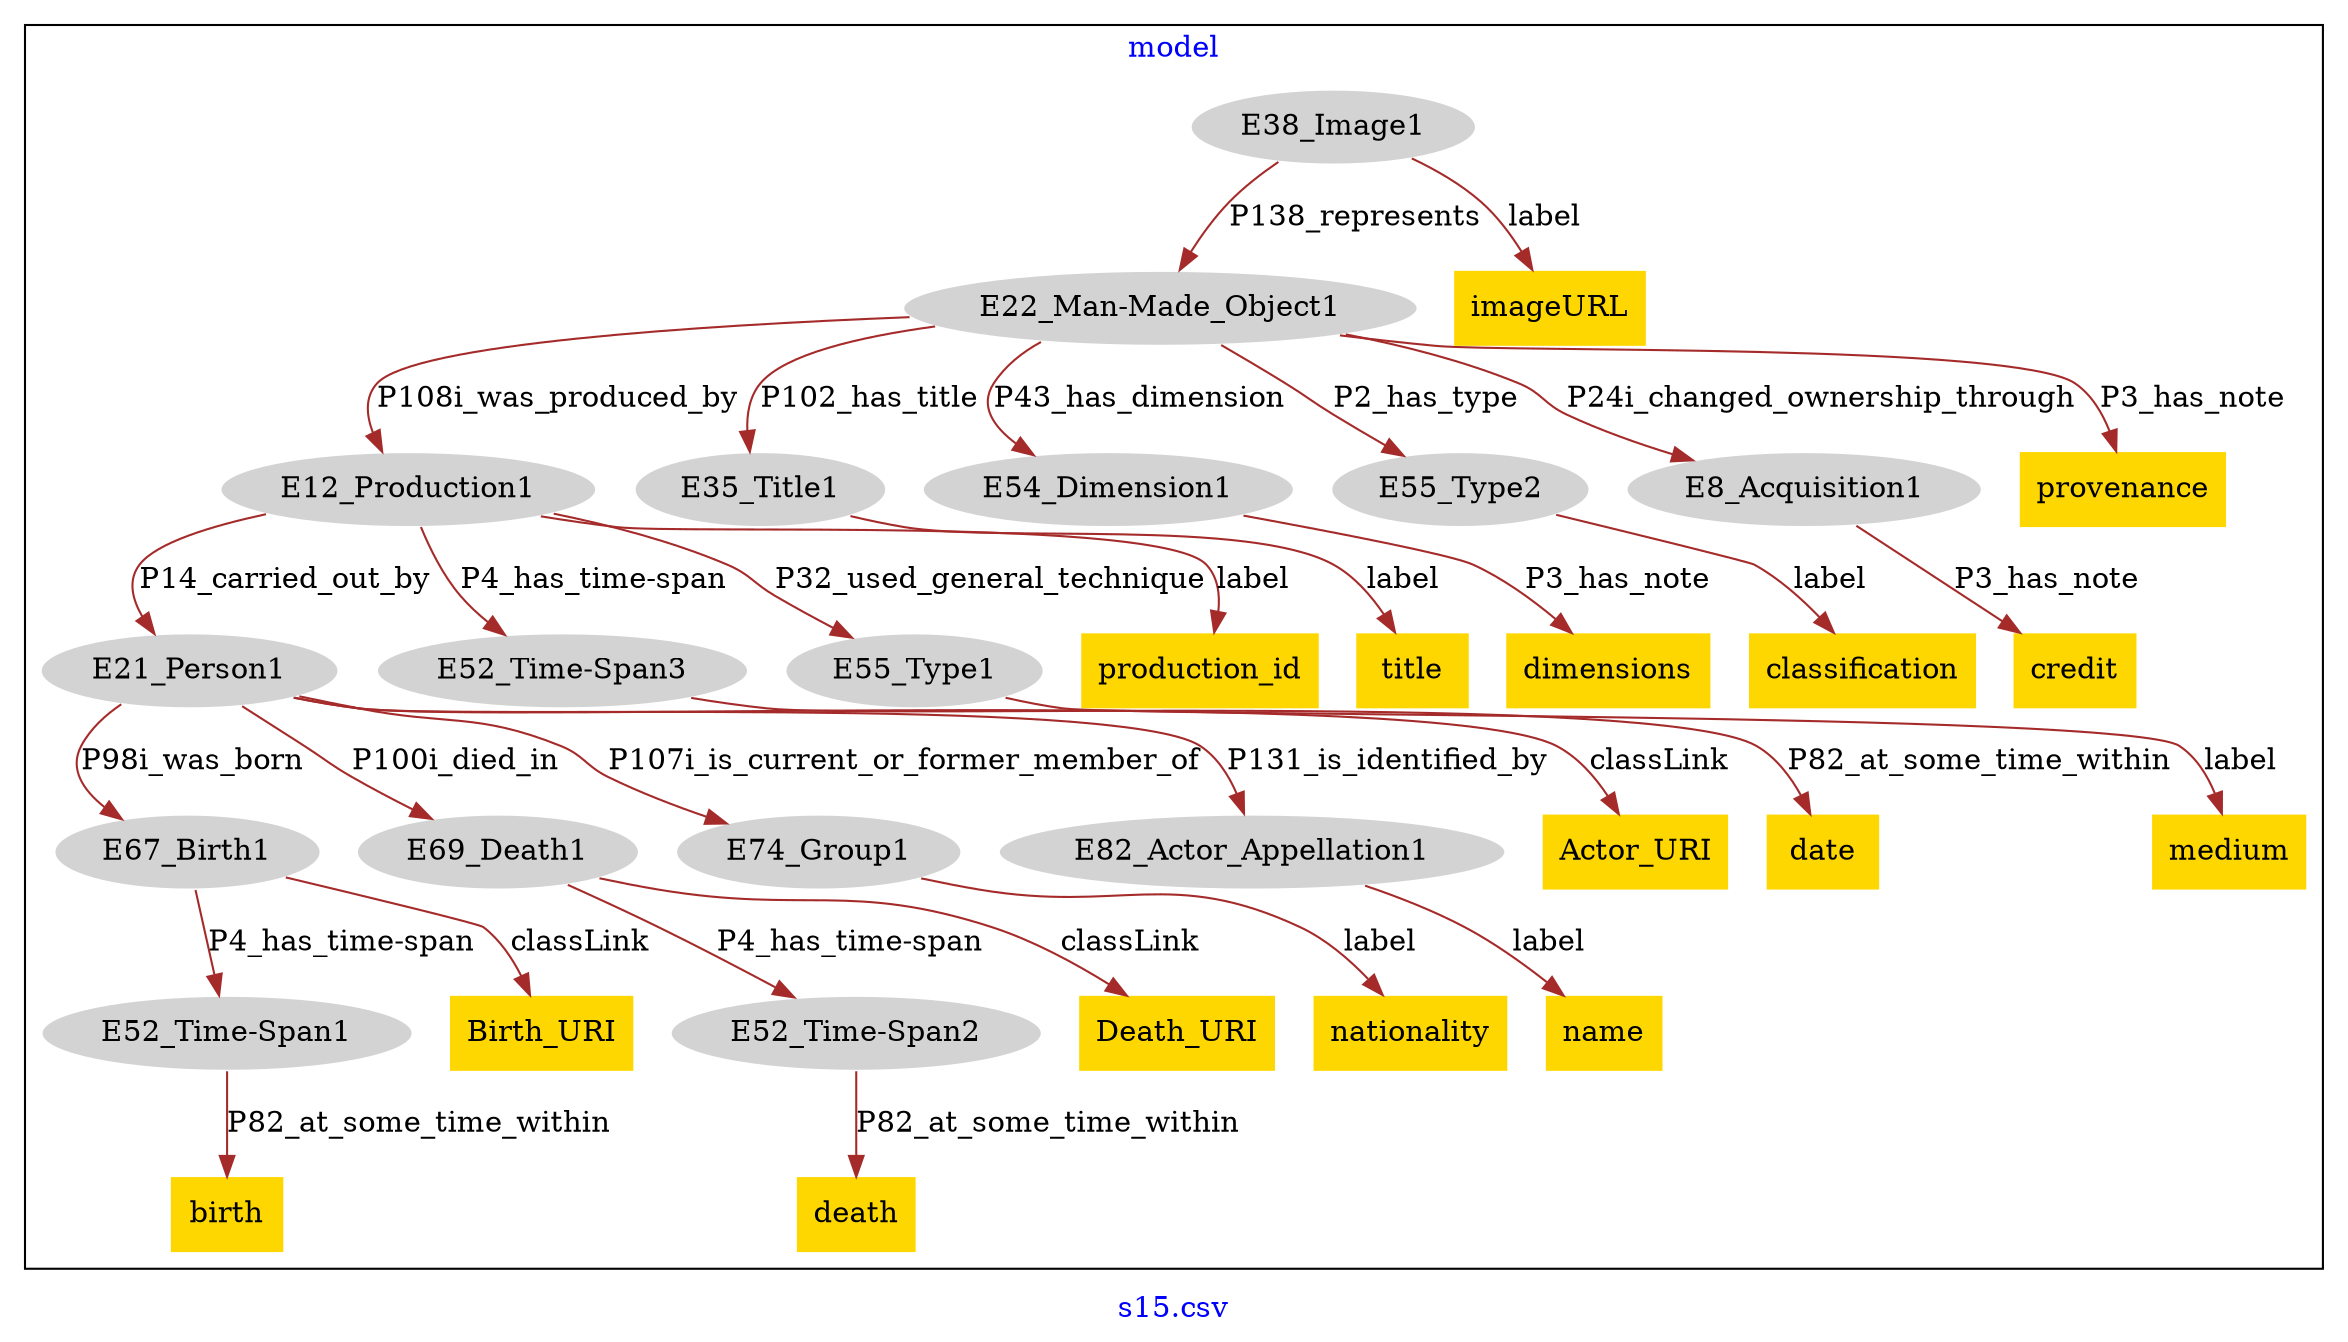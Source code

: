 digraph n0 {
fontcolor="blue"
remincross="true"
label="s15.csv"
subgraph cluster {
label="model"
n2[style="filled",color="white",fillcolor="lightgray",label="E12_Production1"];
n3[style="filled",color="white",fillcolor="lightgray",label="E21_Person1"];
n4[style="filled",color="white",fillcolor="lightgray",label="E52_Time-Span3"];
n5[style="filled",color="white",fillcolor="lightgray",label="E55_Type1"];
n6[style="filled",color="white",fillcolor="lightgray",label="E67_Birth1"];
n7[style="filled",color="white",fillcolor="lightgray",label="E69_Death1"];
n8[style="filled",color="white",fillcolor="lightgray",label="E74_Group1"];
n9[style="filled",color="white",fillcolor="lightgray",label="E82_Actor_Appellation1"];
n10[style="filled",color="white",fillcolor="lightgray",label="E22_Man-Made_Object1"];
n11[style="filled",color="white",fillcolor="lightgray",label="E35_Title1"];
n12[style="filled",color="white",fillcolor="lightgray",label="E54_Dimension1"];
n13[style="filled",color="white",fillcolor="lightgray",label="E55_Type2"];
n14[style="filled",color="white",fillcolor="lightgray",label="E8_Acquisition1"];
n15[style="filled",color="white",fillcolor="lightgray",label="E38_Image1"];
n16[style="filled",color="white",fillcolor="lightgray",label="E52_Time-Span1"];
n17[style="filled",color="white",fillcolor="lightgray",label="E52_Time-Span2"];
n18[shape="plaintext",style="filled",fillcolor="gold",label="birth"];
n19[shape="plaintext",style="filled",fillcolor="gold",label="death"];
n20[shape="plaintext",style="filled",fillcolor="gold",label="date"];
n21[shape="plaintext",style="filled",fillcolor="gold",label="medium"];
n22[shape="plaintext",style="filled",fillcolor="gold",label="Birth_URI"];
n23[shape="plaintext",style="filled",fillcolor="gold",label="dimensions"];
n24[shape="plaintext",style="filled",fillcolor="gold",label="Death_URI"];
n25[shape="plaintext",style="filled",fillcolor="gold",label="classification"];
n26[shape="plaintext",style="filled",fillcolor="gold",label="credit"];
n27[shape="plaintext",style="filled",fillcolor="gold",label="imageURL"];
n28[shape="plaintext",style="filled",fillcolor="gold",label="provenance"];
n29[shape="plaintext",style="filled",fillcolor="gold",label="title"];
n30[shape="plaintext",style="filled",fillcolor="gold",label="production_id"];
n31[shape="plaintext",style="filled",fillcolor="gold",label="name"];
n32[shape="plaintext",style="filled",fillcolor="gold",label="nationality"];
n33[shape="plaintext",style="filled",fillcolor="gold",label="Actor_URI"];
}
n2 -> n3[color="brown",fontcolor="black",label="P14_carried_out_by"]
n2 -> n4[color="brown",fontcolor="black",label="P4_has_time-span"]
n2 -> n5[color="brown",fontcolor="black",label="P32_used_general_technique"]
n3 -> n6[color="brown",fontcolor="black",label="P98i_was_born"]
n3 -> n7[color="brown",fontcolor="black",label="P100i_died_in"]
n3 -> n8[color="brown",fontcolor="black",label="P107i_is_current_or_former_member_of"]
n3 -> n9[color="brown",fontcolor="black",label="P131_is_identified_by"]
n10 -> n2[color="brown",fontcolor="black",label="P108i_was_produced_by"]
n10 -> n11[color="brown",fontcolor="black",label="P102_has_title"]
n10 -> n12[color="brown",fontcolor="black",label="P43_has_dimension"]
n10 -> n13[color="brown",fontcolor="black",label="P2_has_type"]
n10 -> n14[color="brown",fontcolor="black",label="P24i_changed_ownership_through"]
n15 -> n10[color="brown",fontcolor="black",label="P138_represents"]
n6 -> n16[color="brown",fontcolor="black",label="P4_has_time-span"]
n7 -> n17[color="brown",fontcolor="black",label="P4_has_time-span"]
n16 -> n18[color="brown",fontcolor="black",label="P82_at_some_time_within"]
n17 -> n19[color="brown",fontcolor="black",label="P82_at_some_time_within"]
n4 -> n20[color="brown",fontcolor="black",label="P82_at_some_time_within"]
n5 -> n21[color="brown",fontcolor="black",label="label"]
n6 -> n22[color="brown",fontcolor="black",label="classLink"]
n12 -> n23[color="brown",fontcolor="black",label="P3_has_note"]
n7 -> n24[color="brown",fontcolor="black",label="classLink"]
n13 -> n25[color="brown",fontcolor="black",label="label"]
n14 -> n26[color="brown",fontcolor="black",label="P3_has_note"]
n15 -> n27[color="brown",fontcolor="black",label="label"]
n10 -> n28[color="brown",fontcolor="black",label="P3_has_note"]
n11 -> n29[color="brown",fontcolor="black",label="label"]
n2 -> n30[color="brown",fontcolor="black",label="label"]
n9 -> n31[color="brown",fontcolor="black",label="label"]
n8 -> n32[color="brown",fontcolor="black",label="label"]
n3 -> n33[color="brown",fontcolor="black",label="classLink"]
}
